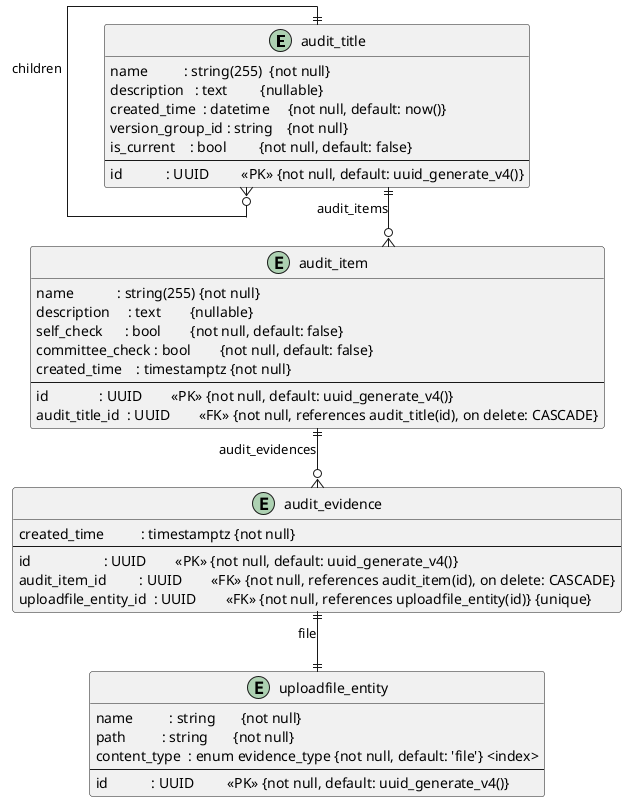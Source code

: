 @startuml
skinparam linetype ortho
' left to right direction

entity "audit_title" as AUT {
    name          : string(255)  {not null}
    description   : text         {nullable}
    created_time  : datetime     {not null, default: now()}
    version_group_id : string    {not null}
    is_current    : bool         {not null, default: false}
    --
    id            : UUID         <<PK>> {not null, default: uuid_generate_v4()}
}
AUT ||--o{ AUT : children

entity "audit_item" as AUIT {
    name            : string(255) {not null}
    description     : text        {nullable}
    self_check      : bool        {not null, default: false}
    committee_check : bool        {not null, default: false}
    created_time    : timestamptz {not null}
    --
    id              : UUID        <<PK>> {not null, default: uuid_generate_v4()}
    audit_title_id  : UUID        <<FK>> {not null, references audit_title(id), on delete: CASCADE}
}
AUT ||--o{ AUIT : audit_items

entity "audit_evidence" as AUEV {
    created_time          : timestamptz {not null}
    --
    id                    : UUID        <<PK>> {not null, default: uuid_generate_v4()}
    audit_item_id         : UUID        <<FK>> {not null, references audit_item(id), on delete: CASCADE}
    uploadfile_entity_id  : UUID        <<FK>> {not null, references uploadfile_entity(id)} {unique}
}
AUIT ||--o{ AUEV : audit_evidences

entity "uploadfile_entity" as UPE {
    name          : string       {not null}
    path          : string       {not null}
    content_type  : enum evidence_type {not null, default: 'file'} <index>
    --
    id            : UUID         <<PK>> {not null, default: uuid_generate_v4()}
}

AUEV ||--|| UPE : file

@enduml
